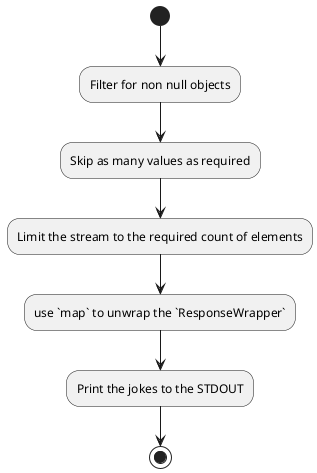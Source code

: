 @startuml StreamFlow

(*) --> "Filter for non null objects"
--> "Skip as many values as required"
--> "Limit the stream to the required count of elements"
--> "use `map` to unwrap the `ResponseWrapper`"
--> "Print the jokes to the STDOUT"
--> (*)

@enduml